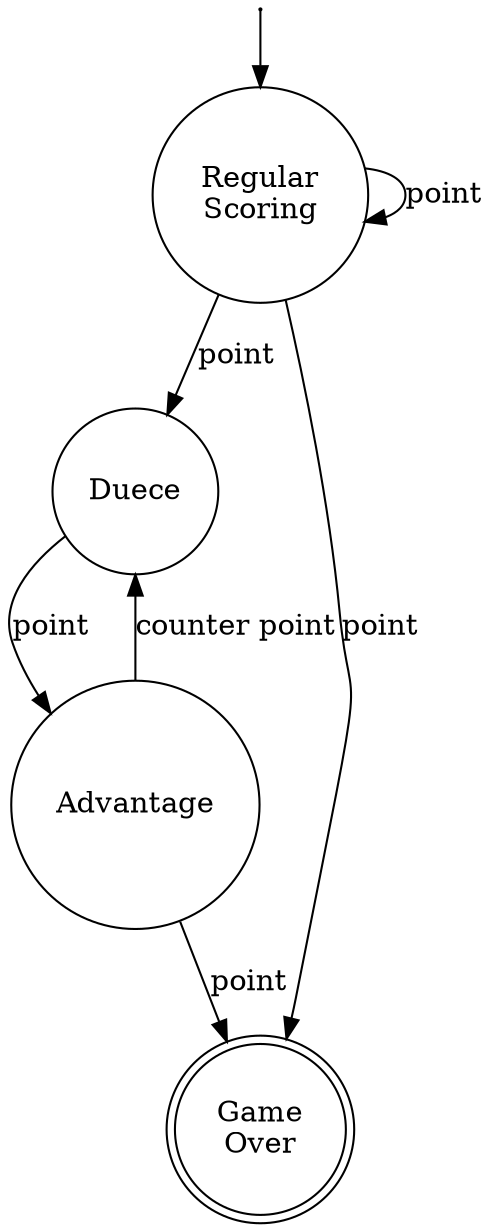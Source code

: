 # Tennis Kata: 4-state state machine
digraph Game {
    node [shape="circle"];

    S [label="",width=0.01]
    R [label="Regular\nScoring"];
    D [label="Duece"];
    A [label="Advantage"];
    G [label="Game\nOver";shape="doublecircle"];

    S -> R
    R -> G [label="point"];
    R -> R [label="point"];
    R -> D [label="point"];
    D -> A [label="point"];
    A -> D [label="counter point"];
    A -> G [label="point"];
}
